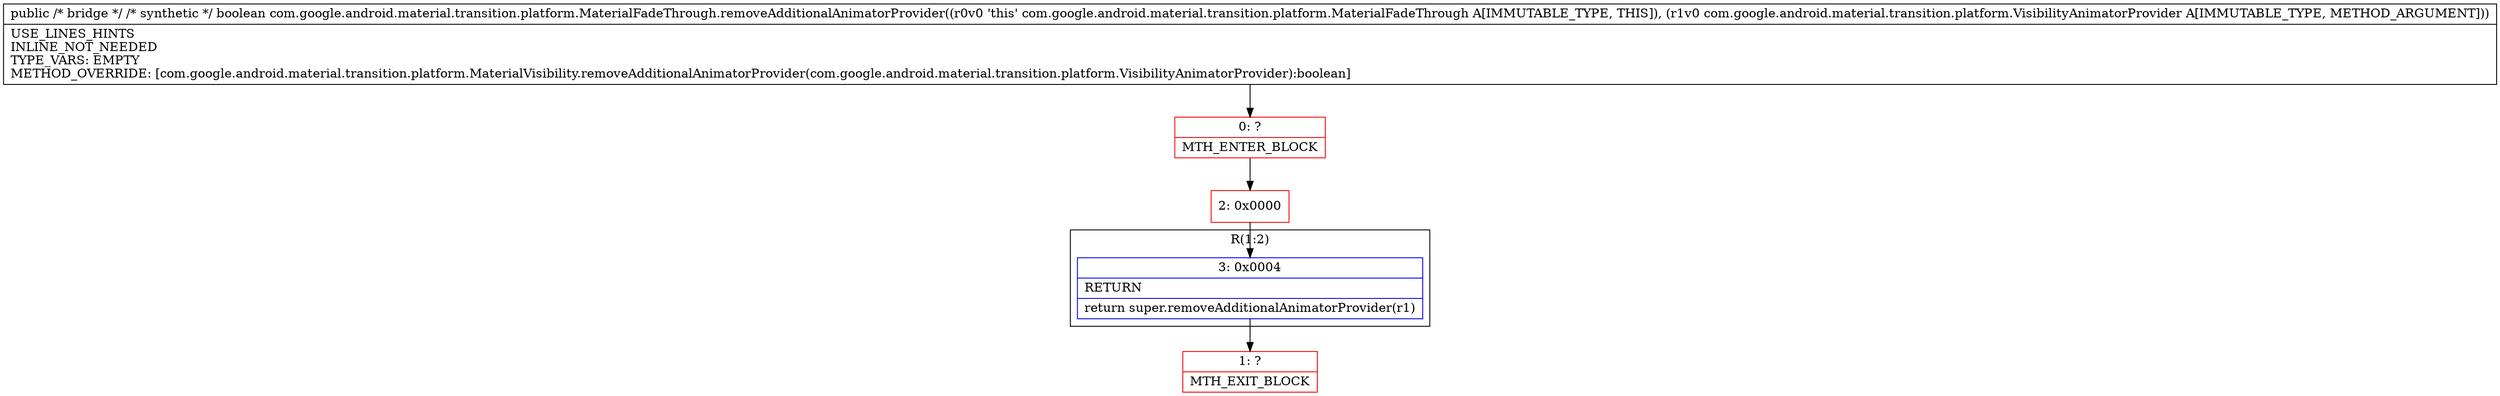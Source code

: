 digraph "CFG forcom.google.android.material.transition.platform.MaterialFadeThrough.removeAdditionalAnimatorProvider(Lcom\/google\/android\/material\/transition\/platform\/VisibilityAnimatorProvider;)Z" {
subgraph cluster_Region_1375272258 {
label = "R(1:2)";
node [shape=record,color=blue];
Node_3 [shape=record,label="{3\:\ 0x0004|RETURN\l|return super.removeAdditionalAnimatorProvider(r1)\l}"];
}
Node_0 [shape=record,color=red,label="{0\:\ ?|MTH_ENTER_BLOCK\l}"];
Node_2 [shape=record,color=red,label="{2\:\ 0x0000}"];
Node_1 [shape=record,color=red,label="{1\:\ ?|MTH_EXIT_BLOCK\l}"];
MethodNode[shape=record,label="{public \/* bridge *\/ \/* synthetic *\/ boolean com.google.android.material.transition.platform.MaterialFadeThrough.removeAdditionalAnimatorProvider((r0v0 'this' com.google.android.material.transition.platform.MaterialFadeThrough A[IMMUTABLE_TYPE, THIS]), (r1v0 com.google.android.material.transition.platform.VisibilityAnimatorProvider A[IMMUTABLE_TYPE, METHOD_ARGUMENT]))  | USE_LINES_HINTS\lINLINE_NOT_NEEDED\lTYPE_VARS: EMPTY\lMETHOD_OVERRIDE: [com.google.android.material.transition.platform.MaterialVisibility.removeAdditionalAnimatorProvider(com.google.android.material.transition.platform.VisibilityAnimatorProvider):boolean]\l}"];
MethodNode -> Node_0;Node_3 -> Node_1;
Node_0 -> Node_2;
Node_2 -> Node_3;
}

